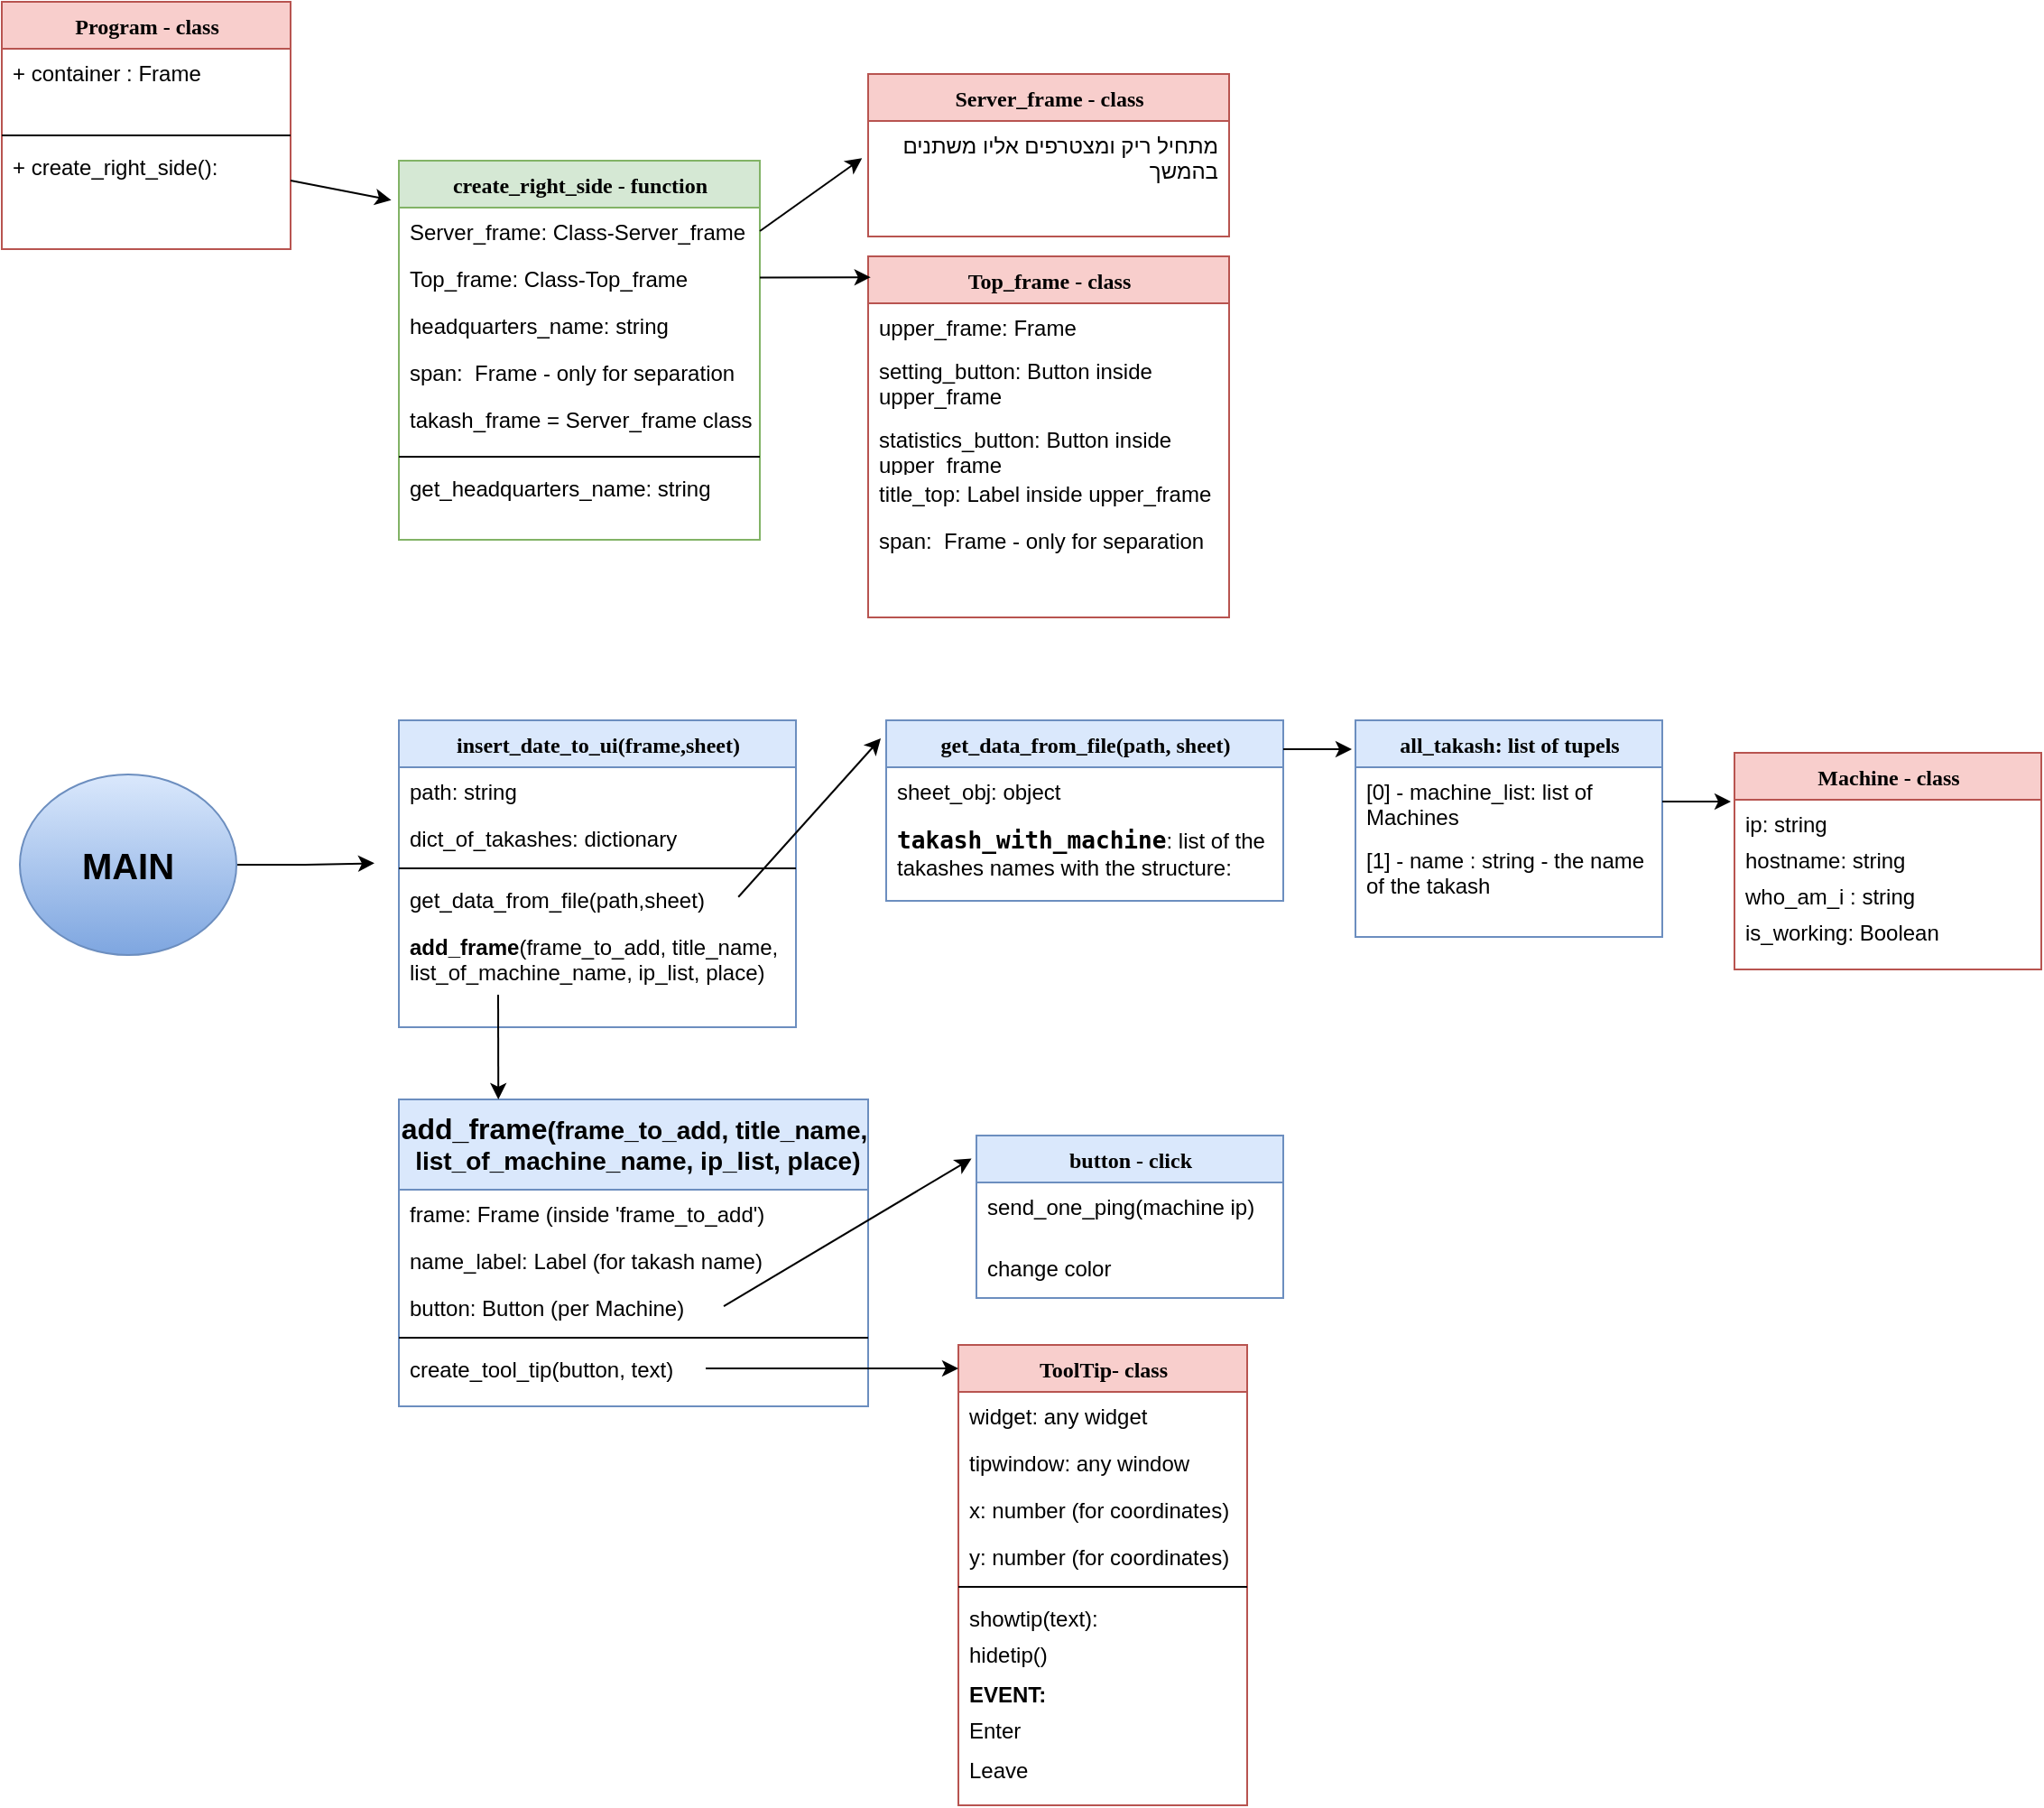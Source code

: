 <mxfile version="14.6.9" type="device"><diagram name="Page-1" id="9f46799a-70d6-7492-0946-bef42562c5a5"><mxGraphModel dx="1902" dy="1031" grid="1" gridSize="10" guides="1" tooltips="1" connect="1" arrows="1" fold="1" page="1" pageScale="1" pageWidth="1100" pageHeight="850" background="none" math="0" shadow="0"><root><mxCell id="0"/><mxCell id="1" parent="0"/><mxCell id="78961159f06e98e8-17" value="Program - class" style="swimlane;html=1;fontStyle=1;align=center;verticalAlign=top;childLayout=stackLayout;horizontal=1;startSize=26;horizontalStack=0;resizeParent=1;resizeLast=0;collapsible=1;marginBottom=0;swimlaneFillColor=#ffffff;rounded=0;shadow=0;comic=0;labelBackgroundColor=none;strokeWidth=1;fillColor=#f8cecc;fontFamily=Verdana;fontSize=12;strokeColor=#b85450;" parent="1" vertex="1"><mxGeometry x="90" y="92" width="160" height="137" as="geometry"/></mxCell><mxCell id="78961159f06e98e8-21" value="+ container : Frame" style="text;html=1;strokeColor=none;fillColor=none;align=left;verticalAlign=top;spacingLeft=4;spacingRight=4;whiteSpace=wrap;overflow=hidden;rotatable=0;points=[[0,0.5],[1,0.5]];portConstraint=eastwest;" parent="78961159f06e98e8-17" vertex="1"><mxGeometry y="26" width="160" height="44" as="geometry"/></mxCell><mxCell id="78961159f06e98e8-19" value="" style="line;html=1;strokeWidth=1;fillColor=none;align=left;verticalAlign=middle;spacingTop=-1;spacingLeft=3;spacingRight=3;rotatable=0;labelPosition=right;points=[];portConstraint=eastwest;" parent="78961159f06e98e8-17" vertex="1"><mxGeometry y="70" width="160" height="8" as="geometry"/></mxCell><mxCell id="78961159f06e98e8-20" value="+ create_right_side():" style="text;html=1;strokeColor=none;fillColor=none;align=left;verticalAlign=top;spacingLeft=4;spacingRight=4;whiteSpace=wrap;overflow=hidden;rotatable=0;points=[[0,0.5],[1,0.5]];portConstraint=eastwest;" parent="78961159f06e98e8-17" vertex="1"><mxGeometry y="78" width="160" height="26" as="geometry"/></mxCell><mxCell id="PF9ct3CrtSXwzEBRV8kU-1" value="create_right_side - function" style="swimlane;html=1;fontStyle=1;align=center;verticalAlign=top;childLayout=stackLayout;horizontal=1;startSize=26;horizontalStack=0;resizeParent=1;resizeLast=0;collapsible=1;marginBottom=0;swimlaneFillColor=#ffffff;rounded=0;shadow=0;comic=0;labelBackgroundColor=none;strokeWidth=1;fillColor=#d5e8d4;fontFamily=Verdana;fontSize=12;strokeColor=#82b366;" vertex="1" parent="1"><mxGeometry x="310" y="180" width="200" height="210" as="geometry"/></mxCell><mxCell id="PF9ct3CrtSXwzEBRV8kU-7" value="Server_frame: Class-Server_frame" style="text;html=1;strokeColor=none;fillColor=none;align=left;verticalAlign=top;spacingLeft=4;spacingRight=4;whiteSpace=wrap;overflow=hidden;rotatable=0;points=[[0,0.5],[1,0.5]];portConstraint=eastwest;" vertex="1" parent="PF9ct3CrtSXwzEBRV8kU-1"><mxGeometry y="26" width="200" height="26" as="geometry"/></mxCell><mxCell id="PF9ct3CrtSXwzEBRV8kU-3" value="Top_frame: Class-Top_frame" style="text;html=1;strokeColor=none;fillColor=none;align=left;verticalAlign=top;spacingLeft=4;spacingRight=4;whiteSpace=wrap;overflow=hidden;rotatable=0;points=[[0,0.5],[1,0.5]];portConstraint=eastwest;" vertex="1" parent="PF9ct3CrtSXwzEBRV8kU-1"><mxGeometry y="52" width="200" height="26" as="geometry"/></mxCell><mxCell id="PF9ct3CrtSXwzEBRV8kU-2" value="headquarters_name: string" style="text;html=1;strokeColor=none;fillColor=none;align=left;verticalAlign=top;spacingLeft=4;spacingRight=4;whiteSpace=wrap;overflow=hidden;rotatable=0;points=[[0,0.5],[1,0.5]];portConstraint=eastwest;" vertex="1" parent="PF9ct3CrtSXwzEBRV8kU-1"><mxGeometry y="78" width="200" height="26" as="geometry"/></mxCell><mxCell id="PF9ct3CrtSXwzEBRV8kU-8" value="span:&amp;nbsp; Frame - only for&amp;nbsp;separation" style="text;html=1;strokeColor=none;fillColor=none;align=left;verticalAlign=top;spacingLeft=4;spacingRight=4;whiteSpace=wrap;overflow=hidden;rotatable=0;points=[[0,0.5],[1,0.5]];portConstraint=eastwest;" vertex="1" parent="PF9ct3CrtSXwzEBRV8kU-1"><mxGeometry y="104" width="200" height="26" as="geometry"/></mxCell><mxCell id="PF9ct3CrtSXwzEBRV8kU-16" value="takash_frame = Server_frame class" style="text;html=1;strokeColor=none;fillColor=none;align=left;verticalAlign=top;spacingLeft=4;spacingRight=4;whiteSpace=wrap;overflow=hidden;rotatable=0;points=[[0,0.5],[1,0.5]];portConstraint=eastwest;" vertex="1" parent="PF9ct3CrtSXwzEBRV8kU-1"><mxGeometry y="130" width="200" height="30" as="geometry"/></mxCell><mxCell id="PF9ct3CrtSXwzEBRV8kU-26" value="" style="line;html=1;strokeWidth=1;fillColor=none;align=left;verticalAlign=middle;spacingTop=-1;spacingLeft=3;spacingRight=3;rotatable=0;labelPosition=right;points=[];portConstraint=eastwest;" vertex="1" parent="PF9ct3CrtSXwzEBRV8kU-1"><mxGeometry y="160" width="200" height="8" as="geometry"/></mxCell><mxCell id="PF9ct3CrtSXwzEBRV8kU-27" value="get_headquarters_name: string" style="text;html=1;strokeColor=none;fillColor=none;align=left;verticalAlign=top;spacingLeft=4;spacingRight=4;whiteSpace=wrap;overflow=hidden;rotatable=0;points=[[0,0.5],[1,0.5]];portConstraint=eastwest;" vertex="1" parent="PF9ct3CrtSXwzEBRV8kU-1"><mxGeometry y="168" width="200" height="26" as="geometry"/></mxCell><mxCell id="PF9ct3CrtSXwzEBRV8kU-6" value="" style="endArrow=classic;html=1;exitX=1;exitY=0.808;exitDx=0;exitDy=0;exitPerimeter=0;entryX=-0.021;entryY=0.104;entryDx=0;entryDy=0;entryPerimeter=0;" edge="1" parent="1" source="78961159f06e98e8-20" target="PF9ct3CrtSXwzEBRV8kU-1"><mxGeometry width="50" height="50" relative="1" as="geometry"><mxPoint x="280" y="189" as="sourcePoint"/><mxPoint x="330" y="139" as="targetPoint"/></mxGeometry></mxCell><mxCell id="PF9ct3CrtSXwzEBRV8kU-9" value="Top_frame - class" style="swimlane;html=1;fontStyle=1;align=center;verticalAlign=top;childLayout=stackLayout;horizontal=1;startSize=26;horizontalStack=0;resizeParent=1;resizeLast=0;collapsible=1;marginBottom=0;swimlaneFillColor=#ffffff;rounded=0;shadow=0;comic=0;labelBackgroundColor=none;strokeWidth=1;fillColor=#f8cecc;fontFamily=Verdana;fontSize=12;strokeColor=#b85450;" vertex="1" parent="1"><mxGeometry x="570" y="233" width="200" height="200" as="geometry"/></mxCell><mxCell id="PF9ct3CrtSXwzEBRV8kU-10" value="upper_frame: Frame" style="text;html=1;strokeColor=none;fillColor=none;align=left;verticalAlign=top;spacingLeft=4;spacingRight=4;whiteSpace=wrap;overflow=hidden;rotatable=0;points=[[0,0.5],[1,0.5]];portConstraint=eastwest;" vertex="1" parent="PF9ct3CrtSXwzEBRV8kU-9"><mxGeometry y="26" width="200" height="24" as="geometry"/></mxCell><mxCell id="PF9ct3CrtSXwzEBRV8kU-11" value="setting_button: Button inside upper_frame" style="text;html=1;strokeColor=none;fillColor=none;align=left;verticalAlign=top;spacingLeft=4;spacingRight=4;whiteSpace=wrap;overflow=hidden;rotatable=0;points=[[0,0.5],[1,0.5]];portConstraint=eastwest;" vertex="1" parent="PF9ct3CrtSXwzEBRV8kU-9"><mxGeometry y="50" width="200" height="38" as="geometry"/></mxCell><mxCell id="PF9ct3CrtSXwzEBRV8kU-12" value="statistics_button: Button inside upper_frame" style="text;html=1;strokeColor=none;fillColor=none;align=left;verticalAlign=top;spacingLeft=4;spacingRight=4;whiteSpace=wrap;overflow=hidden;rotatable=0;points=[[0,0.5],[1,0.5]];portConstraint=eastwest;" vertex="1" parent="PF9ct3CrtSXwzEBRV8kU-9"><mxGeometry y="88" width="200" height="30" as="geometry"/></mxCell><mxCell id="PF9ct3CrtSXwzEBRV8kU-13" value="title_top: Label inside upper_frame" style="text;html=1;strokeColor=none;fillColor=none;align=left;verticalAlign=top;spacingLeft=4;spacingRight=4;whiteSpace=wrap;overflow=hidden;rotatable=0;points=[[0,0.5],[1,0.5]];portConstraint=eastwest;" vertex="1" parent="PF9ct3CrtSXwzEBRV8kU-9"><mxGeometry y="118" width="200" height="26" as="geometry"/></mxCell><mxCell id="PF9ct3CrtSXwzEBRV8kU-17" value="span:&amp;nbsp; Frame - only for&amp;nbsp;separation" style="text;html=1;strokeColor=none;fillColor=none;align=left;verticalAlign=top;spacingLeft=4;spacingRight=4;whiteSpace=wrap;overflow=hidden;rotatable=0;points=[[0,0.5],[1,0.5]];portConstraint=eastwest;" vertex="1" parent="PF9ct3CrtSXwzEBRV8kU-9"><mxGeometry y="144" width="200" height="26" as="geometry"/></mxCell><mxCell id="PF9ct3CrtSXwzEBRV8kU-18" value="Server_frame - class" style="swimlane;html=1;fontStyle=1;align=center;verticalAlign=top;childLayout=stackLayout;horizontal=1;startSize=26;horizontalStack=0;resizeParent=1;resizeLast=0;collapsible=1;marginBottom=0;swimlaneFillColor=#ffffff;rounded=0;shadow=0;comic=0;labelBackgroundColor=none;strokeWidth=1;fillColor=#f8cecc;fontFamily=Verdana;fontSize=12;strokeColor=#b85450;" vertex="1" parent="1"><mxGeometry x="570" y="132" width="200" height="90" as="geometry"/></mxCell><mxCell id="PF9ct3CrtSXwzEBRV8kU-19" value="מתחיל ריק ומצטרפים אליו משתנים בהמשך" style="text;html=1;strokeColor=none;fillColor=none;align=right;verticalAlign=top;spacingLeft=4;spacingRight=4;whiteSpace=wrap;overflow=hidden;rotatable=0;points=[[0,0.5],[1,0.5]];portConstraint=eastwest;" vertex="1" parent="PF9ct3CrtSXwzEBRV8kU-18"><mxGeometry y="26" width="200" height="54" as="geometry"/></mxCell><mxCell id="PF9ct3CrtSXwzEBRV8kU-24" value="" style="endArrow=classic;html=1;entryX=0.007;entryY=0.058;entryDx=0;entryDy=0;entryPerimeter=0;" edge="1" parent="1" source="PF9ct3CrtSXwzEBRV8kU-3" target="PF9ct3CrtSXwzEBRV8kU-9"><mxGeometry width="50" height="50" relative="1" as="geometry"><mxPoint x="480" y="350" as="sourcePoint"/><mxPoint x="530" y="300" as="targetPoint"/></mxGeometry></mxCell><mxCell id="PF9ct3CrtSXwzEBRV8kU-25" value="" style="endArrow=classic;html=1;exitX=1;exitY=0.5;exitDx=0;exitDy=0;entryX=-0.017;entryY=0.383;entryDx=0;entryDy=0;entryPerimeter=0;" edge="1" parent="1" source="PF9ct3CrtSXwzEBRV8kU-7" target="PF9ct3CrtSXwzEBRV8kU-19"><mxGeometry width="50" height="50" relative="1" as="geometry"><mxPoint x="520" y="190" as="sourcePoint"/><mxPoint x="570" y="140" as="targetPoint"/></mxGeometry></mxCell><mxCell id="PF9ct3CrtSXwzEBRV8kU-28" value="ToolTip- class" style="swimlane;html=1;fontStyle=1;align=center;verticalAlign=top;childLayout=stackLayout;horizontal=1;startSize=26;horizontalStack=0;resizeParent=1;resizeLast=0;collapsible=1;marginBottom=0;swimlaneFillColor=#ffffff;rounded=0;shadow=0;comic=0;labelBackgroundColor=none;strokeWidth=1;fillColor=#f8cecc;fontFamily=Verdana;fontSize=12;strokeColor=#b85450;" vertex="1" parent="1"><mxGeometry x="620" y="836" width="160" height="255" as="geometry"/></mxCell><mxCell id="PF9ct3CrtSXwzEBRV8kU-29" value="widget: any widget" style="text;html=1;strokeColor=none;fillColor=none;align=left;verticalAlign=top;spacingLeft=4;spacingRight=4;whiteSpace=wrap;overflow=hidden;rotatable=0;points=[[0,0.5],[1,0.5]];portConstraint=eastwest;" vertex="1" parent="PF9ct3CrtSXwzEBRV8kU-28"><mxGeometry y="26" width="160" height="26" as="geometry"/></mxCell><mxCell id="PF9ct3CrtSXwzEBRV8kU-30" value="tipwindow: any window" style="text;html=1;strokeColor=none;fillColor=none;align=left;verticalAlign=top;spacingLeft=4;spacingRight=4;whiteSpace=wrap;overflow=hidden;rotatable=0;points=[[0,0.5],[1,0.5]];portConstraint=eastwest;" vertex="1" parent="PF9ct3CrtSXwzEBRV8kU-28"><mxGeometry y="52" width="160" height="26" as="geometry"/></mxCell><mxCell id="PF9ct3CrtSXwzEBRV8kU-33" value="x: number (for coordinates)" style="text;html=1;strokeColor=none;fillColor=none;align=left;verticalAlign=top;spacingLeft=4;spacingRight=4;whiteSpace=wrap;overflow=hidden;rotatable=0;points=[[0,0.5],[1,0.5]];portConstraint=eastwest;" vertex="1" parent="PF9ct3CrtSXwzEBRV8kU-28"><mxGeometry y="78" width="160" height="26" as="geometry"/></mxCell><mxCell id="PF9ct3CrtSXwzEBRV8kU-34" value="y: number (for coordinates)" style="text;html=1;strokeColor=none;fillColor=none;align=left;verticalAlign=top;spacingLeft=4;spacingRight=4;whiteSpace=wrap;overflow=hidden;rotatable=0;points=[[0,0.5],[1,0.5]];portConstraint=eastwest;" vertex="1" parent="PF9ct3CrtSXwzEBRV8kU-28"><mxGeometry y="104" width="160" height="26" as="geometry"/></mxCell><mxCell id="PF9ct3CrtSXwzEBRV8kU-31" value="" style="line;html=1;strokeWidth=1;fillColor=none;align=left;verticalAlign=middle;spacingTop=-1;spacingLeft=3;spacingRight=3;rotatable=0;labelPosition=right;points=[];portConstraint=eastwest;" vertex="1" parent="PF9ct3CrtSXwzEBRV8kU-28"><mxGeometry y="130" width="160" height="8" as="geometry"/></mxCell><mxCell id="PF9ct3CrtSXwzEBRV8kU-32" value="showtip(text):" style="text;html=1;strokeColor=none;fillColor=none;align=left;verticalAlign=top;spacingLeft=4;spacingRight=4;whiteSpace=wrap;overflow=hidden;rotatable=0;points=[[0,0.5],[1,0.5]];portConstraint=eastwest;" vertex="1" parent="PF9ct3CrtSXwzEBRV8kU-28"><mxGeometry y="138" width="160" height="20" as="geometry"/></mxCell><mxCell id="PF9ct3CrtSXwzEBRV8kU-35" value="hidetip()" style="text;html=1;strokeColor=none;fillColor=none;align=left;verticalAlign=top;spacingLeft=4;spacingRight=4;whiteSpace=wrap;overflow=hidden;rotatable=0;points=[[0,0.5],[1,0.5]];portConstraint=eastwest;" vertex="1" parent="PF9ct3CrtSXwzEBRV8kU-28"><mxGeometry y="158" width="160" height="22" as="geometry"/></mxCell><mxCell id="PF9ct3CrtSXwzEBRV8kU-36" value="&lt;b&gt;EVENT:&lt;/b&gt;" style="text;html=1;strokeColor=none;fillColor=none;align=left;verticalAlign=top;spacingLeft=4;spacingRight=4;whiteSpace=wrap;overflow=hidden;rotatable=0;points=[[0,0.5],[1,0.5]];portConstraint=eastwest;" vertex="1" parent="PF9ct3CrtSXwzEBRV8kU-28"><mxGeometry y="180" width="160" height="20" as="geometry"/></mxCell><mxCell id="PF9ct3CrtSXwzEBRV8kU-37" value="Enter&amp;nbsp;" style="text;html=1;strokeColor=none;fillColor=none;align=left;verticalAlign=top;spacingLeft=4;spacingRight=4;whiteSpace=wrap;overflow=hidden;rotatable=0;points=[[0,0.5],[1,0.5]];portConstraint=eastwest;" vertex="1" parent="PF9ct3CrtSXwzEBRV8kU-28"><mxGeometry y="200" width="160" height="22" as="geometry"/></mxCell><mxCell id="PF9ct3CrtSXwzEBRV8kU-38" value="Leave" style="text;html=1;strokeColor=none;fillColor=none;align=left;verticalAlign=top;spacingLeft=4;spacingRight=4;whiteSpace=wrap;overflow=hidden;rotatable=0;points=[[0,0.5],[1,0.5]];portConstraint=eastwest;" vertex="1" parent="PF9ct3CrtSXwzEBRV8kU-28"><mxGeometry y="222" width="160" height="22" as="geometry"/></mxCell><mxCell id="PF9ct3CrtSXwzEBRV8kU-39" value="insert_date_to_ui(frame,sheet)&lt;br&gt;" style="swimlane;html=1;fontStyle=1;align=center;verticalAlign=top;childLayout=stackLayout;horizontal=1;startSize=26;horizontalStack=0;resizeParent=1;resizeLast=0;collapsible=1;marginBottom=0;swimlaneFillColor=#ffffff;rounded=0;shadow=0;comic=0;labelBackgroundColor=none;strokeWidth=1;fillColor=#dae8fc;fontFamily=Verdana;fontSize=12;strokeColor=#6c8ebf;" vertex="1" parent="1"><mxGeometry x="310" y="490" width="220" height="170" as="geometry"><mxRectangle x="310" y="490" width="250" height="26" as="alternateBounds"/></mxGeometry></mxCell><mxCell id="PF9ct3CrtSXwzEBRV8kU-40" value="path: string" style="text;html=1;strokeColor=none;fillColor=none;align=left;verticalAlign=top;spacingLeft=4;spacingRight=4;whiteSpace=wrap;overflow=hidden;rotatable=0;points=[[0,0.5],[1,0.5]];portConstraint=eastwest;" vertex="1" parent="PF9ct3CrtSXwzEBRV8kU-39"><mxGeometry y="26" width="220" height="26" as="geometry"/></mxCell><mxCell id="PF9ct3CrtSXwzEBRV8kU-41" value="dict_of_takashes: dictionary" style="text;html=1;strokeColor=none;fillColor=none;align=left;verticalAlign=top;spacingLeft=4;spacingRight=4;whiteSpace=wrap;overflow=hidden;rotatable=0;points=[[0,0.5],[1,0.5]];portConstraint=eastwest;" vertex="1" parent="PF9ct3CrtSXwzEBRV8kU-39"><mxGeometry y="52" width="220" height="26" as="geometry"/></mxCell><mxCell id="PF9ct3CrtSXwzEBRV8kU-45" value="" style="line;html=1;strokeWidth=1;fillColor=none;align=left;verticalAlign=middle;spacingTop=-1;spacingLeft=3;spacingRight=3;rotatable=0;labelPosition=right;points=[];portConstraint=eastwest;" vertex="1" parent="PF9ct3CrtSXwzEBRV8kU-39"><mxGeometry y="78" width="220" height="8" as="geometry"/></mxCell><mxCell id="PF9ct3CrtSXwzEBRV8kU-46" value="get_data_from_file(path,sheet)" style="text;html=1;strokeColor=none;fillColor=none;align=left;verticalAlign=top;spacingLeft=4;spacingRight=4;whiteSpace=wrap;overflow=hidden;rotatable=0;points=[[0,0.5],[1,0.5]];portConstraint=eastwest;" vertex="1" parent="PF9ct3CrtSXwzEBRV8kU-39"><mxGeometry y="86" width="220" height="26" as="geometry"/></mxCell><mxCell id="PF9ct3CrtSXwzEBRV8kU-48" value="&lt;b&gt;add_frame&lt;/b&gt;(frame_to_add, title_name, list_of_machine_name, ip_list, place)" style="text;html=1;strokeColor=none;fillColor=none;align=left;verticalAlign=top;spacingLeft=4;spacingRight=4;whiteSpace=wrap;overflow=hidden;rotatable=0;points=[[0,0.5],[1,0.5]];portConstraint=eastwest;" vertex="1" parent="PF9ct3CrtSXwzEBRV8kU-39"><mxGeometry y="112" width="220" height="38" as="geometry"/></mxCell><mxCell id="PF9ct3CrtSXwzEBRV8kU-49" value="get_data_from_file(path, sheet)" style="swimlane;html=1;fontStyle=1;align=center;verticalAlign=top;childLayout=stackLayout;horizontal=1;startSize=26;horizontalStack=0;resizeParent=1;resizeLast=0;collapsible=1;marginBottom=0;swimlaneFillColor=#ffffff;rounded=0;shadow=0;comic=0;labelBackgroundColor=none;strokeWidth=1;fillColor=#dae8fc;fontFamily=Verdana;fontSize=12;strokeColor=#6c8ebf;" vertex="1" parent="1"><mxGeometry x="580" y="490" width="220" height="100" as="geometry"/></mxCell><mxCell id="PF9ct3CrtSXwzEBRV8kU-50" value="sheet_obj: object" style="text;html=1;strokeColor=none;fillColor=none;align=left;verticalAlign=top;spacingLeft=4;spacingRight=4;whiteSpace=wrap;overflow=hidden;rotatable=0;points=[[0,0.5],[1,0.5]];portConstraint=eastwest;" vertex="1" parent="PF9ct3CrtSXwzEBRV8kU-49"><mxGeometry y="26" width="220" height="26" as="geometry"/></mxCell><mxCell id="PF9ct3CrtSXwzEBRV8kU-51" value="&lt;span style=&quot;font-family: &amp;#34;jetbrains mono&amp;#34; , monospace ; font-size: 9.8pt ; background-color: rgb(255 , 255 , 255)&quot;&gt;&lt;b&gt;takash_with_machine&lt;/b&gt;&lt;/span&gt;: list of the takashes names with the structure:&amp;nbsp;" style="text;html=1;strokeColor=none;fillColor=none;align=left;verticalAlign=top;spacingLeft=4;spacingRight=4;whiteSpace=wrap;overflow=hidden;rotatable=0;points=[[0,0.5],[1,0.5]];portConstraint=eastwest;" vertex="1" parent="PF9ct3CrtSXwzEBRV8kU-49"><mxGeometry y="52" width="220" height="38" as="geometry"/></mxCell><mxCell id="PF9ct3CrtSXwzEBRV8kU-55" value="all_takash: list of tupels" style="swimlane;html=1;fontStyle=1;align=center;verticalAlign=top;childLayout=stackLayout;horizontal=1;startSize=26;horizontalStack=0;resizeParent=1;resizeLast=0;collapsible=1;marginBottom=0;swimlaneFillColor=#ffffff;rounded=0;shadow=0;comic=0;labelBackgroundColor=none;strokeWidth=1;fillColor=#dae8fc;fontFamily=Verdana;fontSize=12;strokeColor=#6c8ebf;" vertex="1" parent="1"><mxGeometry x="840" y="490" width="170" height="120" as="geometry"/></mxCell><mxCell id="PF9ct3CrtSXwzEBRV8kU-60" value="[0] - machine_list: list of Machines" style="text;html=1;strokeColor=none;fillColor=none;align=left;verticalAlign=top;spacingLeft=4;spacingRight=4;whiteSpace=wrap;overflow=hidden;rotatable=0;points=[[0,0.5],[1,0.5]];portConstraint=eastwest;" vertex="1" parent="PF9ct3CrtSXwzEBRV8kU-55"><mxGeometry y="26" width="170" height="38" as="geometry"/></mxCell><mxCell id="PF9ct3CrtSXwzEBRV8kU-61" value="[1] - name : string - the name of the takash&amp;nbsp;" style="text;html=1;strokeColor=none;fillColor=none;align=left;verticalAlign=top;spacingLeft=4;spacingRight=4;whiteSpace=wrap;overflow=hidden;rotatable=0;points=[[0,0.5],[1,0.5]];portConstraint=eastwest;" vertex="1" parent="PF9ct3CrtSXwzEBRV8kU-55"><mxGeometry y="64" width="170" height="38" as="geometry"/></mxCell><mxCell id="PF9ct3CrtSXwzEBRV8kU-62" value="Machine - class" style="swimlane;html=1;fontStyle=1;align=center;verticalAlign=top;childLayout=stackLayout;horizontal=1;startSize=26;horizontalStack=0;resizeParent=1;resizeLast=0;collapsible=1;marginBottom=0;swimlaneFillColor=#ffffff;rounded=0;shadow=0;comic=0;labelBackgroundColor=none;strokeWidth=1;fillColor=#f8cecc;fontFamily=Verdana;fontSize=12;strokeColor=#b85450;" vertex="1" parent="1"><mxGeometry x="1050" y="508" width="170" height="120" as="geometry"><mxRectangle x="1050" y="573" width="140" height="26" as="alternateBounds"/></mxGeometry></mxCell><mxCell id="PF9ct3CrtSXwzEBRV8kU-63" value="ip: string" style="text;html=1;strokeColor=none;fillColor=none;align=left;verticalAlign=top;spacingLeft=4;spacingRight=4;whiteSpace=wrap;overflow=hidden;rotatable=0;points=[[0,0.5],[1,0.5]];portConstraint=eastwest;" vertex="1" parent="PF9ct3CrtSXwzEBRV8kU-62"><mxGeometry y="26" width="170" height="20" as="geometry"/></mxCell><mxCell id="PF9ct3CrtSXwzEBRV8kU-66" value="hostname: string" style="text;html=1;strokeColor=none;fillColor=none;align=left;verticalAlign=top;spacingLeft=4;spacingRight=4;whiteSpace=wrap;overflow=hidden;rotatable=0;points=[[0,0.5],[1,0.5]];portConstraint=eastwest;" vertex="1" parent="PF9ct3CrtSXwzEBRV8kU-62"><mxGeometry y="46" width="170" height="20" as="geometry"/></mxCell><mxCell id="PF9ct3CrtSXwzEBRV8kU-67" value="who_am_i : string" style="text;html=1;strokeColor=none;fillColor=none;align=left;verticalAlign=top;spacingLeft=4;spacingRight=4;whiteSpace=wrap;overflow=hidden;rotatable=0;points=[[0,0.5],[1,0.5]];portConstraint=eastwest;" vertex="1" parent="PF9ct3CrtSXwzEBRV8kU-62"><mxGeometry y="66" width="170" height="20" as="geometry"/></mxCell><mxCell id="PF9ct3CrtSXwzEBRV8kU-68" value="is_working: Boolean" style="text;html=1;strokeColor=none;fillColor=none;align=left;verticalAlign=top;spacingLeft=4;spacingRight=4;whiteSpace=wrap;overflow=hidden;rotatable=0;points=[[0,0.5],[1,0.5]];portConstraint=eastwest;" vertex="1" parent="PF9ct3CrtSXwzEBRV8kU-62"><mxGeometry y="86" width="170" height="20" as="geometry"/></mxCell><mxCell id="PF9ct3CrtSXwzEBRV8kU-69" value="" style="endArrow=classic;html=1;" edge="1" parent="1" source="PF9ct3CrtSXwzEBRV8kU-60"><mxGeometry width="50" height="50" relative="1" as="geometry"><mxPoint x="1000" y="575" as="sourcePoint"/><mxPoint x="1048" y="535" as="targetPoint"/></mxGeometry></mxCell><mxCell id="PF9ct3CrtSXwzEBRV8kU-70" value="" style="endArrow=classic;html=1;" edge="1" parent="1"><mxGeometry width="50" height="50" relative="1" as="geometry"><mxPoint x="800" y="506" as="sourcePoint"/><mxPoint x="838" y="506" as="targetPoint"/></mxGeometry></mxCell><mxCell id="PF9ct3CrtSXwzEBRV8kU-71" value="&lt;span style=&quot;font-family: &amp;#34;helvetica&amp;#34; ; text-align: left&quot;&gt;&lt;font style=&quot;font-size: 16px&quot;&gt;add_frame&lt;/font&gt;&lt;/span&gt;&lt;span style=&quot;font-family: &amp;#34;helvetica&amp;#34; ; text-align: left ; font-size: 14px&quot;&gt;(frame_to_add, title_name,&lt;br&gt;&amp;nbsp;list_of_machine_name,&amp;nbsp;ip_list, place)&lt;/span&gt;" style="swimlane;html=1;fontStyle=1;align=center;verticalAlign=top;childLayout=stackLayout;horizontal=1;startSize=50;horizontalStack=0;resizeParent=1;resizeLast=0;collapsible=1;marginBottom=0;swimlaneFillColor=#ffffff;rounded=0;shadow=0;comic=0;labelBackgroundColor=none;strokeWidth=1;fillColor=#dae8fc;fontFamily=Verdana;fontSize=12;strokeColor=#6c8ebf;" vertex="1" parent="1"><mxGeometry x="310" y="700" width="260" height="170" as="geometry"/></mxCell><mxCell id="PF9ct3CrtSXwzEBRV8kU-72" value="frame: Frame (inside 'frame_to_add')" style="text;html=1;strokeColor=none;fillColor=none;align=left;verticalAlign=top;spacingLeft=4;spacingRight=4;whiteSpace=wrap;overflow=hidden;rotatable=0;points=[[0,0.5],[1,0.5]];portConstraint=eastwest;" vertex="1" parent="PF9ct3CrtSXwzEBRV8kU-71"><mxGeometry y="50" width="260" height="26" as="geometry"/></mxCell><mxCell id="PF9ct3CrtSXwzEBRV8kU-73" value="name_label: Label (for takash name)" style="text;html=1;strokeColor=none;fillColor=none;align=left;verticalAlign=top;spacingLeft=4;spacingRight=4;whiteSpace=wrap;overflow=hidden;rotatable=0;points=[[0,0.5],[1,0.5]];portConstraint=eastwest;" vertex="1" parent="PF9ct3CrtSXwzEBRV8kU-71"><mxGeometry y="76" width="260" height="26" as="geometry"/></mxCell><mxCell id="PF9ct3CrtSXwzEBRV8kU-84" value="button: Button (per Machine)" style="text;html=1;strokeColor=none;fillColor=none;align=left;verticalAlign=top;spacingLeft=4;spacingRight=4;whiteSpace=wrap;overflow=hidden;rotatable=0;points=[[0,0.5],[1,0.5]];portConstraint=eastwest;" vertex="1" parent="PF9ct3CrtSXwzEBRV8kU-71"><mxGeometry y="102" width="260" height="26" as="geometry"/></mxCell><mxCell id="PF9ct3CrtSXwzEBRV8kU-93" value="" style="endArrow=classic;html=1;exitX=1;exitY=0.5;exitDx=0;exitDy=0;entryX=-0.016;entryY=0.142;entryDx=0;entryDy=0;entryPerimeter=0;" edge="1" parent="PF9ct3CrtSXwzEBRV8kU-71" target="PF9ct3CrtSXwzEBRV8kU-90"><mxGeometry width="50" height="50" relative="1" as="geometry"><mxPoint x="180" y="114.61" as="sourcePoint"/><mxPoint x="230" y="115.38" as="targetPoint"/></mxGeometry></mxCell><mxCell id="PF9ct3CrtSXwzEBRV8kU-74" value="" style="line;html=1;strokeWidth=1;fillColor=none;align=left;verticalAlign=middle;spacingTop=-1;spacingLeft=3;spacingRight=3;rotatable=0;labelPosition=right;points=[];portConstraint=eastwest;" vertex="1" parent="PF9ct3CrtSXwzEBRV8kU-71"><mxGeometry y="128" width="260" height="8" as="geometry"/></mxCell><mxCell id="PF9ct3CrtSXwzEBRV8kU-75" value="create_tool_tip(button, text)" style="text;html=1;strokeColor=none;fillColor=none;align=left;verticalAlign=top;spacingLeft=4;spacingRight=4;whiteSpace=wrap;overflow=hidden;rotatable=0;points=[[0,0.5],[1,0.5]];portConstraint=eastwest;" vertex="1" parent="PF9ct3CrtSXwzEBRV8kU-71"><mxGeometry y="136" width="260" height="26" as="geometry"/></mxCell><mxCell id="PF9ct3CrtSXwzEBRV8kU-86" value="" style="endArrow=classic;html=1;" edge="1" parent="1"><mxGeometry width="50" height="50" relative="1" as="geometry"><mxPoint x="480" y="849" as="sourcePoint"/><mxPoint x="620" y="849" as="targetPoint"/></mxGeometry></mxCell><mxCell id="PF9ct3CrtSXwzEBRV8kU-88" value="" style="endArrow=classic;html=1;exitX=0.25;exitY=1;exitDx=0;exitDy=0;entryX=0.212;entryY=0;entryDx=0;entryDy=0;entryPerimeter=0;" edge="1" parent="1" target="PF9ct3CrtSXwzEBRV8kU-71"><mxGeometry width="50" height="50" relative="1" as="geometry"><mxPoint x="365.0" y="642" as="sourcePoint"/><mxPoint x="540" y="690" as="targetPoint"/></mxGeometry></mxCell><mxCell id="PF9ct3CrtSXwzEBRV8kU-90" value="button - click" style="swimlane;html=1;fontStyle=1;align=center;verticalAlign=top;childLayout=stackLayout;horizontal=1;startSize=26;horizontalStack=0;resizeParent=1;resizeLast=0;collapsible=1;marginBottom=0;swimlaneFillColor=#ffffff;rounded=0;shadow=0;comic=0;labelBackgroundColor=none;strokeWidth=1;fillColor=#dae8fc;fontFamily=Verdana;fontSize=12;strokeColor=#6c8ebf;" vertex="1" parent="1"><mxGeometry x="630" y="720" width="170" height="90" as="geometry"/></mxCell><mxCell id="PF9ct3CrtSXwzEBRV8kU-91" value="send_one_ping(machine ip)" style="text;html=1;strokeColor=none;fillColor=none;align=left;verticalAlign=top;spacingLeft=4;spacingRight=4;whiteSpace=wrap;overflow=hidden;rotatable=0;points=[[0,0.5],[1,0.5]];portConstraint=eastwest;" vertex="1" parent="PF9ct3CrtSXwzEBRV8kU-90"><mxGeometry y="26" width="170" height="34" as="geometry"/></mxCell><mxCell id="PF9ct3CrtSXwzEBRV8kU-92" value="change color&amp;nbsp;" style="text;html=1;strokeColor=none;fillColor=none;align=left;verticalAlign=top;spacingLeft=4;spacingRight=4;whiteSpace=wrap;overflow=hidden;rotatable=0;points=[[0,0.5],[1,0.5]];portConstraint=eastwest;" vertex="1" parent="PF9ct3CrtSXwzEBRV8kU-90"><mxGeometry y="60" width="170" height="30" as="geometry"/></mxCell><mxCell id="PF9ct3CrtSXwzEBRV8kU-94" value="" style="endArrow=classic;html=1;exitX=0.855;exitY=-0.004;exitDx=0;exitDy=0;exitPerimeter=0;" edge="1" parent="1"><mxGeometry width="50" height="50" relative="1" as="geometry"><mxPoint x="498.1" y="587.896" as="sourcePoint"/><mxPoint x="577" y="500" as="targetPoint"/></mxGeometry></mxCell><mxCell id="PF9ct3CrtSXwzEBRV8kU-96" style="edgeStyle=orthogonalEdgeStyle;rounded=0;orthogonalLoop=1;jettySize=auto;html=1;entryX=-0.016;entryY=0.054;entryDx=0;entryDy=0;entryPerimeter=0;" edge="1" parent="1" source="PF9ct3CrtSXwzEBRV8kU-95"><mxGeometry relative="1" as="geometry"><mxPoint x="296.48" y="569.18" as="targetPoint"/></mxGeometry></mxCell><mxCell id="PF9ct3CrtSXwzEBRV8kU-95" value="&lt;div style=&quot;direction: ltr&quot;&gt;&lt;span&gt;&lt;b&gt;&lt;font style=&quot;font-size: 20px&quot;&gt;MAIN&lt;/font&gt;&lt;/b&gt;&lt;/span&gt;&lt;/div&gt;" style="ellipse;whiteSpace=wrap;html=1;fillColor=#dae8fc;strokeColor=#6c8ebf;gradientColor=#7ea6e0;" vertex="1" parent="1"><mxGeometry x="100" y="520" width="120" height="100" as="geometry"/></mxCell></root></mxGraphModel></diagram></mxfile>
